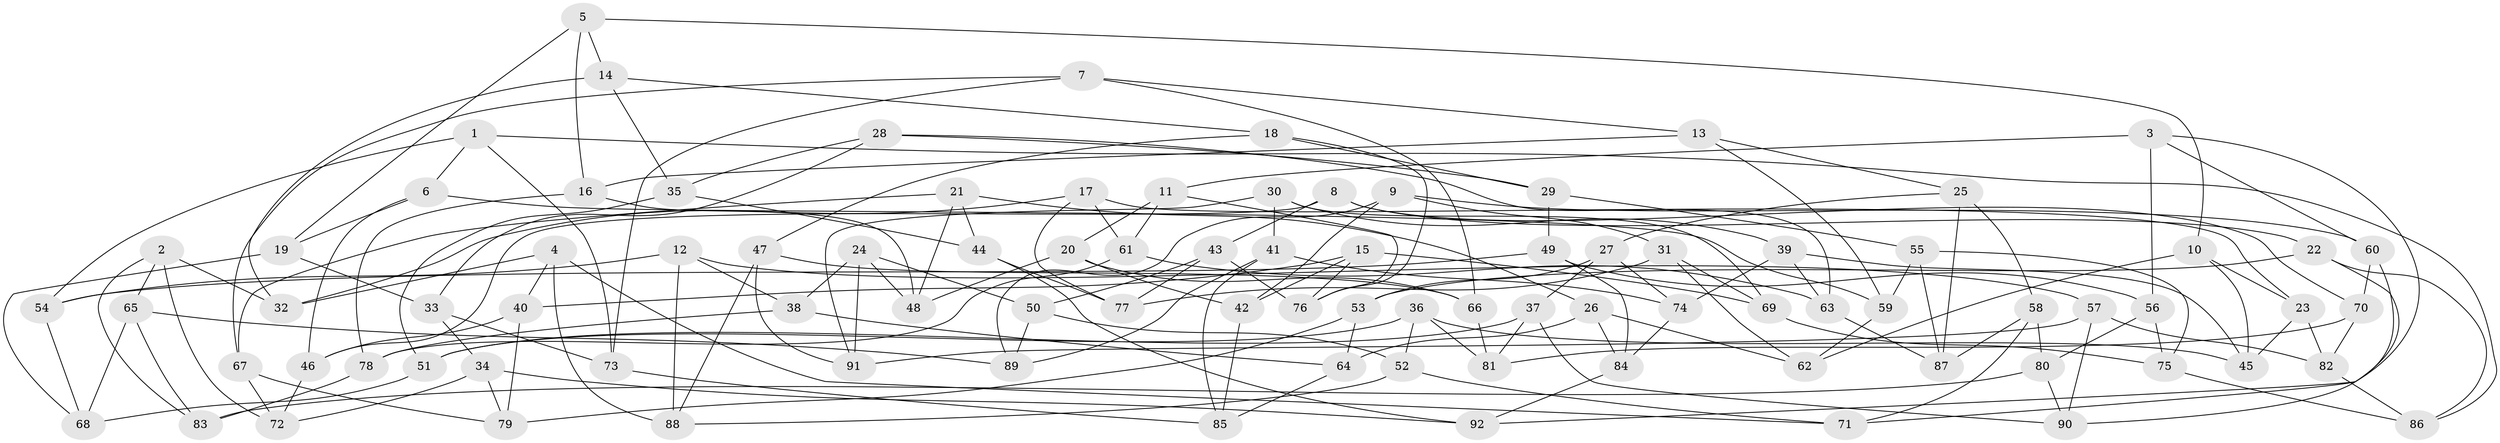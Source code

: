 // coarse degree distribution, {4: 0.30357142857142855, 5: 0.16071428571428573, 6: 0.48214285714285715, 3: 0.05357142857142857}
// Generated by graph-tools (version 1.1) at 2025/38/03/04/25 23:38:19]
// undirected, 92 vertices, 184 edges
graph export_dot {
  node [color=gray90,style=filled];
  1;
  2;
  3;
  4;
  5;
  6;
  7;
  8;
  9;
  10;
  11;
  12;
  13;
  14;
  15;
  16;
  17;
  18;
  19;
  20;
  21;
  22;
  23;
  24;
  25;
  26;
  27;
  28;
  29;
  30;
  31;
  32;
  33;
  34;
  35;
  36;
  37;
  38;
  39;
  40;
  41;
  42;
  43;
  44;
  45;
  46;
  47;
  48;
  49;
  50;
  51;
  52;
  53;
  54;
  55;
  56;
  57;
  58;
  59;
  60;
  61;
  62;
  63;
  64;
  65;
  66;
  67;
  68;
  69;
  70;
  71;
  72;
  73;
  74;
  75;
  76;
  77;
  78;
  79;
  80;
  81;
  82;
  83;
  84;
  85;
  86;
  87;
  88;
  89;
  90;
  91;
  92;
  1 -- 86;
  1 -- 73;
  1 -- 6;
  1 -- 54;
  2 -- 83;
  2 -- 72;
  2 -- 32;
  2 -- 65;
  3 -- 92;
  3 -- 56;
  3 -- 11;
  3 -- 60;
  4 -- 71;
  4 -- 32;
  4 -- 88;
  4 -- 40;
  5 -- 16;
  5 -- 19;
  5 -- 10;
  5 -- 14;
  6 -- 19;
  6 -- 46;
  6 -- 59;
  7 -- 73;
  7 -- 67;
  7 -- 66;
  7 -- 13;
  8 -- 70;
  8 -- 22;
  8 -- 46;
  8 -- 43;
  9 -- 60;
  9 -- 31;
  9 -- 89;
  9 -- 42;
  10 -- 45;
  10 -- 23;
  10 -- 62;
  11 -- 61;
  11 -- 76;
  11 -- 20;
  12 -- 38;
  12 -- 57;
  12 -- 54;
  12 -- 88;
  13 -- 16;
  13 -- 25;
  13 -- 59;
  14 -- 18;
  14 -- 35;
  14 -- 32;
  15 -- 40;
  15 -- 69;
  15 -- 76;
  15 -- 42;
  16 -- 78;
  16 -- 48;
  17 -- 61;
  17 -- 32;
  17 -- 77;
  17 -- 23;
  18 -- 29;
  18 -- 76;
  18 -- 47;
  19 -- 33;
  19 -- 68;
  20 -- 42;
  20 -- 48;
  20 -- 66;
  21 -- 48;
  21 -- 26;
  21 -- 44;
  21 -- 67;
  22 -- 53;
  22 -- 86;
  22 -- 90;
  23 -- 45;
  23 -- 82;
  24 -- 91;
  24 -- 48;
  24 -- 50;
  24 -- 38;
  25 -- 58;
  25 -- 27;
  25 -- 87;
  26 -- 84;
  26 -- 64;
  26 -- 62;
  27 -- 37;
  27 -- 74;
  27 -- 53;
  28 -- 33;
  28 -- 63;
  28 -- 35;
  28 -- 29;
  29 -- 49;
  29 -- 55;
  30 -- 41;
  30 -- 91;
  30 -- 69;
  30 -- 39;
  31 -- 62;
  31 -- 69;
  31 -- 77;
  33 -- 73;
  33 -- 34;
  34 -- 92;
  34 -- 72;
  34 -- 79;
  35 -- 51;
  35 -- 44;
  36 -- 51;
  36 -- 81;
  36 -- 52;
  36 -- 45;
  37 -- 90;
  37 -- 51;
  37 -- 81;
  38 -- 64;
  38 -- 78;
  39 -- 63;
  39 -- 74;
  39 -- 45;
  40 -- 79;
  40 -- 46;
  41 -- 85;
  41 -- 89;
  41 -- 74;
  42 -- 85;
  43 -- 77;
  43 -- 50;
  43 -- 76;
  44 -- 77;
  44 -- 92;
  46 -- 72;
  47 -- 88;
  47 -- 91;
  47 -- 66;
  49 -- 84;
  49 -- 56;
  49 -- 54;
  50 -- 89;
  50 -- 52;
  51 -- 68;
  52 -- 88;
  52 -- 71;
  53 -- 64;
  53 -- 79;
  54 -- 68;
  55 -- 75;
  55 -- 87;
  55 -- 59;
  56 -- 75;
  56 -- 80;
  57 -- 91;
  57 -- 82;
  57 -- 90;
  58 -- 71;
  58 -- 80;
  58 -- 87;
  59 -- 62;
  60 -- 70;
  60 -- 71;
  61 -- 63;
  61 -- 78;
  63 -- 87;
  64 -- 85;
  65 -- 89;
  65 -- 68;
  65 -- 83;
  66 -- 81;
  67 -- 72;
  67 -- 79;
  69 -- 75;
  70 -- 82;
  70 -- 81;
  73 -- 85;
  74 -- 84;
  75 -- 86;
  78 -- 83;
  80 -- 90;
  80 -- 83;
  82 -- 86;
  84 -- 92;
}
